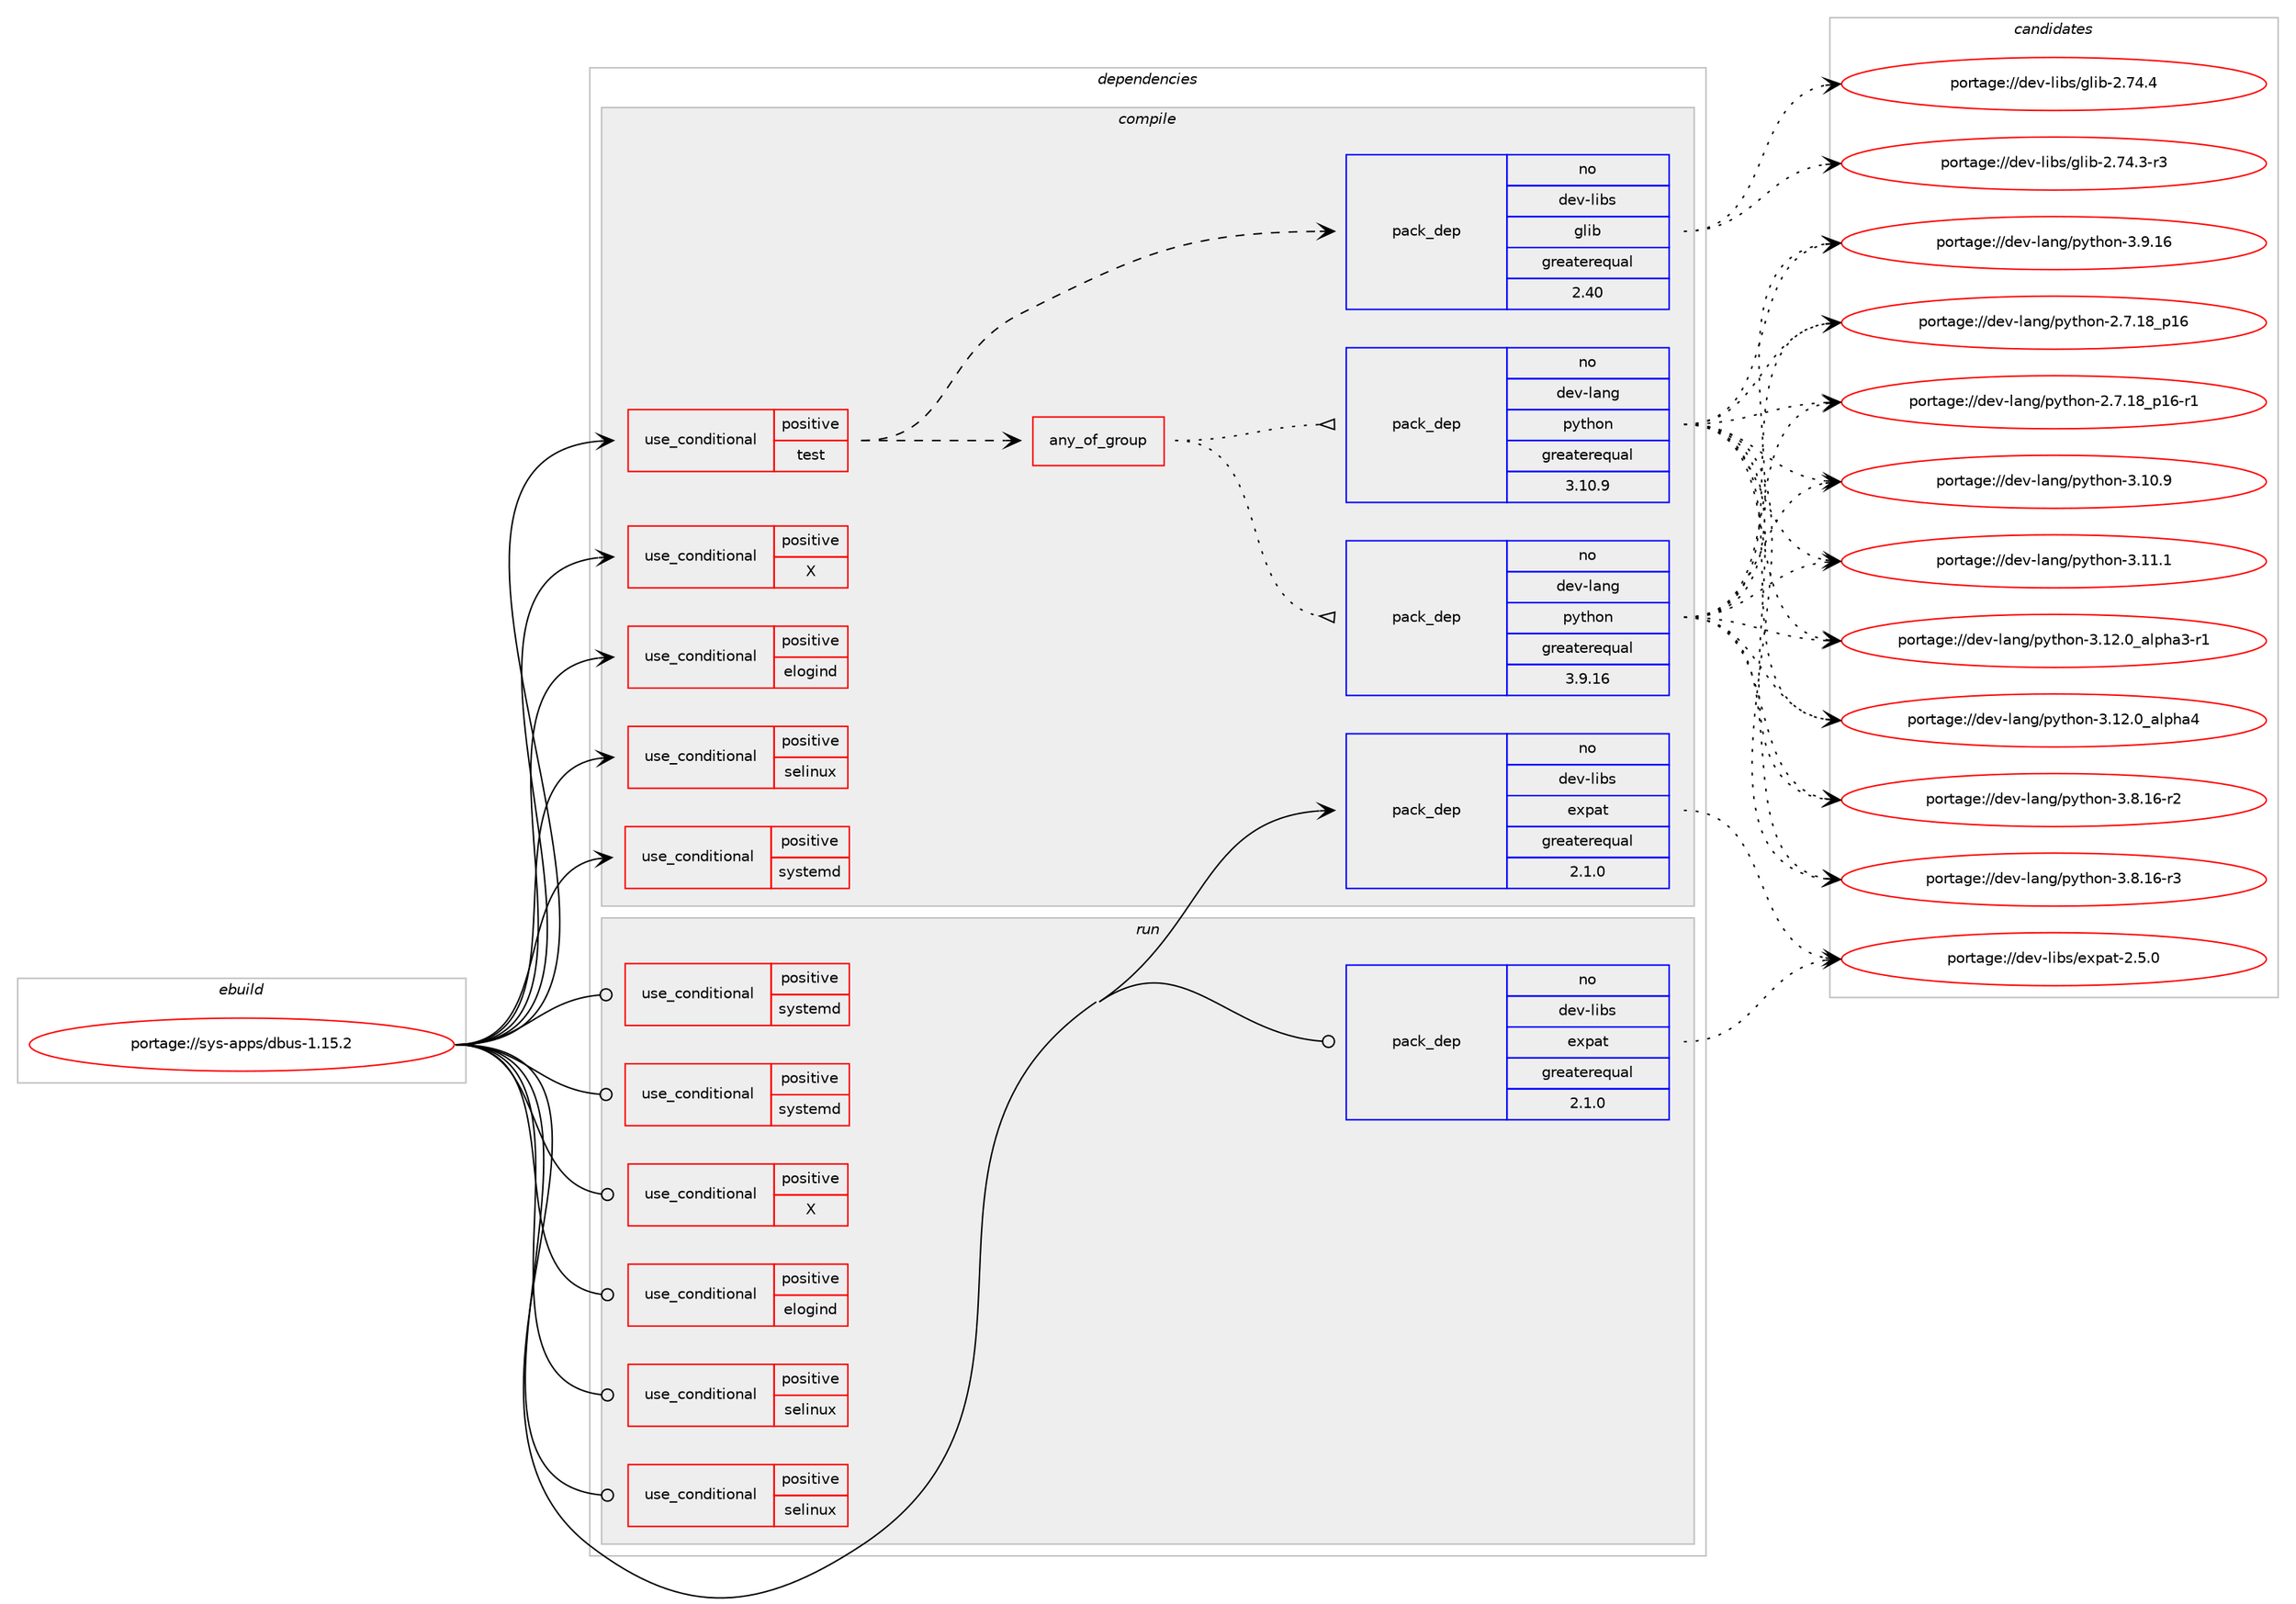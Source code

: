 digraph prolog {

# *************
# Graph options
# *************

newrank=true;
concentrate=true;
compound=true;
graph [rankdir=LR,fontname=Helvetica,fontsize=10,ranksep=1.5];#, ranksep=2.5, nodesep=0.2];
edge  [arrowhead=vee];
node  [fontname=Helvetica,fontsize=10];

# **********
# The ebuild
# **********

subgraph cluster_leftcol {
color=gray;
label=<<i>ebuild</i>>;
id [label="portage://sys-apps/dbus-1.15.2", color=red, width=4, href="../sys-apps/dbus-1.15.2.svg"];
}

# ****************
# The dependencies
# ****************

subgraph cluster_midcol {
color=gray;
label=<<i>dependencies</i>>;
subgraph cluster_compile {
fillcolor="#eeeeee";
style=filled;
label=<<i>compile</i>>;
subgraph cond3685 {
dependency5521 [label=<<TABLE BORDER="0" CELLBORDER="1" CELLSPACING="0" CELLPADDING="4"><TR><TD ROWSPAN="3" CELLPADDING="10">use_conditional</TD></TR><TR><TD>positive</TD></TR><TR><TD>X</TD></TR></TABLE>>, shape=none, color=red];
# *** BEGIN UNKNOWN DEPENDENCY TYPE (TODO) ***
# dependency5521 -> package_dependency(portage://sys-apps/dbus-1.15.2,install,no,x11-libs,libX11,none,[,,],[],[])
# *** END UNKNOWN DEPENDENCY TYPE (TODO) ***

# *** BEGIN UNKNOWN DEPENDENCY TYPE (TODO) ***
# dependency5521 -> package_dependency(portage://sys-apps/dbus-1.15.2,install,no,x11-libs,libXt,none,[,,],[],[])
# *** END UNKNOWN DEPENDENCY TYPE (TODO) ***

}
id:e -> dependency5521:w [weight=20,style="solid",arrowhead="vee"];
subgraph cond3686 {
dependency5522 [label=<<TABLE BORDER="0" CELLBORDER="1" CELLSPACING="0" CELLPADDING="4"><TR><TD ROWSPAN="3" CELLPADDING="10">use_conditional</TD></TR><TR><TD>positive</TD></TR><TR><TD>elogind</TD></TR></TABLE>>, shape=none, color=red];
# *** BEGIN UNKNOWN DEPENDENCY TYPE (TODO) ***
# dependency5522 -> package_dependency(portage://sys-apps/dbus-1.15.2,install,no,sys-auth,elogind,none,[,,],[],[])
# *** END UNKNOWN DEPENDENCY TYPE (TODO) ***

}
id:e -> dependency5522:w [weight=20,style="solid",arrowhead="vee"];
subgraph cond3687 {
dependency5523 [label=<<TABLE BORDER="0" CELLBORDER="1" CELLSPACING="0" CELLPADDING="4"><TR><TD ROWSPAN="3" CELLPADDING="10">use_conditional</TD></TR><TR><TD>positive</TD></TR><TR><TD>selinux</TD></TR></TABLE>>, shape=none, color=red];
# *** BEGIN UNKNOWN DEPENDENCY TYPE (TODO) ***
# dependency5523 -> package_dependency(portage://sys-apps/dbus-1.15.2,install,no,sys-process,audit,none,[,,],[],[])
# *** END UNKNOWN DEPENDENCY TYPE (TODO) ***

# *** BEGIN UNKNOWN DEPENDENCY TYPE (TODO) ***
# dependency5523 -> package_dependency(portage://sys-apps/dbus-1.15.2,install,no,sys-libs,libselinux,none,[,,],[],[])
# *** END UNKNOWN DEPENDENCY TYPE (TODO) ***

}
id:e -> dependency5523:w [weight=20,style="solid",arrowhead="vee"];
subgraph cond3688 {
dependency5524 [label=<<TABLE BORDER="0" CELLBORDER="1" CELLSPACING="0" CELLPADDING="4"><TR><TD ROWSPAN="3" CELLPADDING="10">use_conditional</TD></TR><TR><TD>positive</TD></TR><TR><TD>systemd</TD></TR></TABLE>>, shape=none, color=red];
# *** BEGIN UNKNOWN DEPENDENCY TYPE (TODO) ***
# dependency5524 -> package_dependency(portage://sys-apps/dbus-1.15.2,install,no,sys-apps,systemd,none,[,,],[slot(0),equal],[])
# *** END UNKNOWN DEPENDENCY TYPE (TODO) ***

}
id:e -> dependency5524:w [weight=20,style="solid",arrowhead="vee"];
subgraph cond3689 {
dependency5525 [label=<<TABLE BORDER="0" CELLBORDER="1" CELLSPACING="0" CELLPADDING="4"><TR><TD ROWSPAN="3" CELLPADDING="10">use_conditional</TD></TR><TR><TD>positive</TD></TR><TR><TD>test</TD></TR></TABLE>>, shape=none, color=red];
subgraph any61 {
dependency5526 [label=<<TABLE BORDER="0" CELLBORDER="1" CELLSPACING="0" CELLPADDING="4"><TR><TD CELLPADDING="10">any_of_group</TD></TR></TABLE>>, shape=none, color=red];subgraph pack1771 {
dependency5527 [label=<<TABLE BORDER="0" CELLBORDER="1" CELLSPACING="0" CELLPADDING="4" WIDTH="220"><TR><TD ROWSPAN="6" CELLPADDING="30">pack_dep</TD></TR><TR><TD WIDTH="110">no</TD></TR><TR><TD>dev-lang</TD></TR><TR><TD>python</TD></TR><TR><TD>greaterequal</TD></TR><TR><TD>3.10.9</TD></TR></TABLE>>, shape=none, color=blue];
}
dependency5526:e -> dependency5527:w [weight=20,style="dotted",arrowhead="oinv"];
subgraph pack1772 {
dependency5528 [label=<<TABLE BORDER="0" CELLBORDER="1" CELLSPACING="0" CELLPADDING="4" WIDTH="220"><TR><TD ROWSPAN="6" CELLPADDING="30">pack_dep</TD></TR><TR><TD WIDTH="110">no</TD></TR><TR><TD>dev-lang</TD></TR><TR><TD>python</TD></TR><TR><TD>greaterequal</TD></TR><TR><TD>3.9.16</TD></TR></TABLE>>, shape=none, color=blue];
}
dependency5526:e -> dependency5528:w [weight=20,style="dotted",arrowhead="oinv"];
}
dependency5525:e -> dependency5526:w [weight=20,style="dashed",arrowhead="vee"];
subgraph pack1773 {
dependency5529 [label=<<TABLE BORDER="0" CELLBORDER="1" CELLSPACING="0" CELLPADDING="4" WIDTH="220"><TR><TD ROWSPAN="6" CELLPADDING="30">pack_dep</TD></TR><TR><TD WIDTH="110">no</TD></TR><TR><TD>dev-libs</TD></TR><TR><TD>glib</TD></TR><TR><TD>greaterequal</TD></TR><TR><TD>2.40</TD></TR></TABLE>>, shape=none, color=blue];
}
dependency5525:e -> dependency5529:w [weight=20,style="dashed",arrowhead="vee"];
}
id:e -> dependency5525:w [weight=20,style="solid",arrowhead="vee"];
subgraph pack1774 {
dependency5530 [label=<<TABLE BORDER="0" CELLBORDER="1" CELLSPACING="0" CELLPADDING="4" WIDTH="220"><TR><TD ROWSPAN="6" CELLPADDING="30">pack_dep</TD></TR><TR><TD WIDTH="110">no</TD></TR><TR><TD>dev-libs</TD></TR><TR><TD>expat</TD></TR><TR><TD>greaterequal</TD></TR><TR><TD>2.1.0</TD></TR></TABLE>>, shape=none, color=blue];
}
id:e -> dependency5530:w [weight=20,style="solid",arrowhead="vee"];
# *** BEGIN UNKNOWN DEPENDENCY TYPE (TODO) ***
# id -> package_dependency(portage://sys-apps/dbus-1.15.2,install,no,dev-libs,expat,none,[,,],[],[])
# *** END UNKNOWN DEPENDENCY TYPE (TODO) ***

}
subgraph cluster_compileandrun {
fillcolor="#eeeeee";
style=filled;
label=<<i>compile and run</i>>;
}
subgraph cluster_run {
fillcolor="#eeeeee";
style=filled;
label=<<i>run</i>>;
subgraph cond3690 {
dependency5531 [label=<<TABLE BORDER="0" CELLBORDER="1" CELLSPACING="0" CELLPADDING="4"><TR><TD ROWSPAN="3" CELLPADDING="10">use_conditional</TD></TR><TR><TD>positive</TD></TR><TR><TD>X</TD></TR></TABLE>>, shape=none, color=red];
# *** BEGIN UNKNOWN DEPENDENCY TYPE (TODO) ***
# dependency5531 -> package_dependency(portage://sys-apps/dbus-1.15.2,run,no,x11-libs,libX11,none,[,,],[],[])
# *** END UNKNOWN DEPENDENCY TYPE (TODO) ***

# *** BEGIN UNKNOWN DEPENDENCY TYPE (TODO) ***
# dependency5531 -> package_dependency(portage://sys-apps/dbus-1.15.2,run,no,x11-libs,libXt,none,[,,],[],[])
# *** END UNKNOWN DEPENDENCY TYPE (TODO) ***

}
id:e -> dependency5531:w [weight=20,style="solid",arrowhead="odot"];
subgraph cond3691 {
dependency5532 [label=<<TABLE BORDER="0" CELLBORDER="1" CELLSPACING="0" CELLPADDING="4"><TR><TD ROWSPAN="3" CELLPADDING="10">use_conditional</TD></TR><TR><TD>positive</TD></TR><TR><TD>elogind</TD></TR></TABLE>>, shape=none, color=red];
# *** BEGIN UNKNOWN DEPENDENCY TYPE (TODO) ***
# dependency5532 -> package_dependency(portage://sys-apps/dbus-1.15.2,run,no,sys-auth,elogind,none,[,,],[],[])
# *** END UNKNOWN DEPENDENCY TYPE (TODO) ***

}
id:e -> dependency5532:w [weight=20,style="solid",arrowhead="odot"];
subgraph cond3692 {
dependency5533 [label=<<TABLE BORDER="0" CELLBORDER="1" CELLSPACING="0" CELLPADDING="4"><TR><TD ROWSPAN="3" CELLPADDING="10">use_conditional</TD></TR><TR><TD>positive</TD></TR><TR><TD>selinux</TD></TR></TABLE>>, shape=none, color=red];
# *** BEGIN UNKNOWN DEPENDENCY TYPE (TODO) ***
# dependency5533 -> package_dependency(portage://sys-apps/dbus-1.15.2,run,no,sec-policy,selinux-dbus,none,[,,],[],[])
# *** END UNKNOWN DEPENDENCY TYPE (TODO) ***

}
id:e -> dependency5533:w [weight=20,style="solid",arrowhead="odot"];
subgraph cond3693 {
dependency5534 [label=<<TABLE BORDER="0" CELLBORDER="1" CELLSPACING="0" CELLPADDING="4"><TR><TD ROWSPAN="3" CELLPADDING="10">use_conditional</TD></TR><TR><TD>positive</TD></TR><TR><TD>selinux</TD></TR></TABLE>>, shape=none, color=red];
# *** BEGIN UNKNOWN DEPENDENCY TYPE (TODO) ***
# dependency5534 -> package_dependency(portage://sys-apps/dbus-1.15.2,run,no,sys-process,audit,none,[,,],[],[])
# *** END UNKNOWN DEPENDENCY TYPE (TODO) ***

# *** BEGIN UNKNOWN DEPENDENCY TYPE (TODO) ***
# dependency5534 -> package_dependency(portage://sys-apps/dbus-1.15.2,run,no,sys-libs,libselinux,none,[,,],[],[])
# *** END UNKNOWN DEPENDENCY TYPE (TODO) ***

}
id:e -> dependency5534:w [weight=20,style="solid",arrowhead="odot"];
subgraph cond3694 {
dependency5535 [label=<<TABLE BORDER="0" CELLBORDER="1" CELLSPACING="0" CELLPADDING="4"><TR><TD ROWSPAN="3" CELLPADDING="10">use_conditional</TD></TR><TR><TD>positive</TD></TR><TR><TD>systemd</TD></TR></TABLE>>, shape=none, color=red];
# *** BEGIN UNKNOWN DEPENDENCY TYPE (TODO) ***
# dependency5535 -> package_dependency(portage://sys-apps/dbus-1.15.2,run,no,sys-apps,systemd,none,[,,],[slot(0),equal],[])
# *** END UNKNOWN DEPENDENCY TYPE (TODO) ***

}
id:e -> dependency5535:w [weight=20,style="solid",arrowhead="odot"];
subgraph cond3695 {
dependency5536 [label=<<TABLE BORDER="0" CELLBORDER="1" CELLSPACING="0" CELLPADDING="4"><TR><TD ROWSPAN="3" CELLPADDING="10">use_conditional</TD></TR><TR><TD>positive</TD></TR><TR><TD>systemd</TD></TR></TABLE>>, shape=none, color=red];
# *** BEGIN UNKNOWN DEPENDENCY TYPE (TODO) ***
# dependency5536 -> package_dependency(portage://sys-apps/dbus-1.15.2,run,no,virtual,tmpfiles,none,[,,],[],[])
# *** END UNKNOWN DEPENDENCY TYPE (TODO) ***

}
id:e -> dependency5536:w [weight=20,style="solid",arrowhead="odot"];
# *** BEGIN UNKNOWN DEPENDENCY TYPE (TODO) ***
# id -> package_dependency(portage://sys-apps/dbus-1.15.2,run,no,acct-user,messagebus,none,[,,],[],[])
# *** END UNKNOWN DEPENDENCY TYPE (TODO) ***

subgraph pack1775 {
dependency5537 [label=<<TABLE BORDER="0" CELLBORDER="1" CELLSPACING="0" CELLPADDING="4" WIDTH="220"><TR><TD ROWSPAN="6" CELLPADDING="30">pack_dep</TD></TR><TR><TD WIDTH="110">no</TD></TR><TR><TD>dev-libs</TD></TR><TR><TD>expat</TD></TR><TR><TD>greaterequal</TD></TR><TR><TD>2.1.0</TD></TR></TABLE>>, shape=none, color=blue];
}
id:e -> dependency5537:w [weight=20,style="solid",arrowhead="odot"];
}
}

# **************
# The candidates
# **************

subgraph cluster_choices {
rank=same;
color=gray;
label=<<i>candidates</i>>;

subgraph choice1771 {
color=black;
nodesep=1;
choice10010111845108971101034711212111610411111045504655464956951124954 [label="portage://dev-lang/python-2.7.18_p16", color=red, width=4,href="../dev-lang/python-2.7.18_p16.svg"];
choice100101118451089711010347112121116104111110455046554649569511249544511449 [label="portage://dev-lang/python-2.7.18_p16-r1", color=red, width=4,href="../dev-lang/python-2.7.18_p16-r1.svg"];
choice10010111845108971101034711212111610411111045514649484657 [label="portage://dev-lang/python-3.10.9", color=red, width=4,href="../dev-lang/python-3.10.9.svg"];
choice10010111845108971101034711212111610411111045514649494649 [label="portage://dev-lang/python-3.11.1", color=red, width=4,href="../dev-lang/python-3.11.1.svg"];
choice10010111845108971101034711212111610411111045514649504648959710811210497514511449 [label="portage://dev-lang/python-3.12.0_alpha3-r1", color=red, width=4,href="../dev-lang/python-3.12.0_alpha3-r1.svg"];
choice1001011184510897110103471121211161041111104551464950464895971081121049752 [label="portage://dev-lang/python-3.12.0_alpha4", color=red, width=4,href="../dev-lang/python-3.12.0_alpha4.svg"];
choice100101118451089711010347112121116104111110455146564649544511450 [label="portage://dev-lang/python-3.8.16-r2", color=red, width=4,href="../dev-lang/python-3.8.16-r2.svg"];
choice100101118451089711010347112121116104111110455146564649544511451 [label="portage://dev-lang/python-3.8.16-r3", color=red, width=4,href="../dev-lang/python-3.8.16-r3.svg"];
choice10010111845108971101034711212111610411111045514657464954 [label="portage://dev-lang/python-3.9.16", color=red, width=4,href="../dev-lang/python-3.9.16.svg"];
dependency5527:e -> choice10010111845108971101034711212111610411111045504655464956951124954:w [style=dotted,weight="100"];
dependency5527:e -> choice100101118451089711010347112121116104111110455046554649569511249544511449:w [style=dotted,weight="100"];
dependency5527:e -> choice10010111845108971101034711212111610411111045514649484657:w [style=dotted,weight="100"];
dependency5527:e -> choice10010111845108971101034711212111610411111045514649494649:w [style=dotted,weight="100"];
dependency5527:e -> choice10010111845108971101034711212111610411111045514649504648959710811210497514511449:w [style=dotted,weight="100"];
dependency5527:e -> choice1001011184510897110103471121211161041111104551464950464895971081121049752:w [style=dotted,weight="100"];
dependency5527:e -> choice100101118451089711010347112121116104111110455146564649544511450:w [style=dotted,weight="100"];
dependency5527:e -> choice100101118451089711010347112121116104111110455146564649544511451:w [style=dotted,weight="100"];
dependency5527:e -> choice10010111845108971101034711212111610411111045514657464954:w [style=dotted,weight="100"];
}
subgraph choice1772 {
color=black;
nodesep=1;
choice10010111845108971101034711212111610411111045504655464956951124954 [label="portage://dev-lang/python-2.7.18_p16", color=red, width=4,href="../dev-lang/python-2.7.18_p16.svg"];
choice100101118451089711010347112121116104111110455046554649569511249544511449 [label="portage://dev-lang/python-2.7.18_p16-r1", color=red, width=4,href="../dev-lang/python-2.7.18_p16-r1.svg"];
choice10010111845108971101034711212111610411111045514649484657 [label="portage://dev-lang/python-3.10.9", color=red, width=4,href="../dev-lang/python-3.10.9.svg"];
choice10010111845108971101034711212111610411111045514649494649 [label="portage://dev-lang/python-3.11.1", color=red, width=4,href="../dev-lang/python-3.11.1.svg"];
choice10010111845108971101034711212111610411111045514649504648959710811210497514511449 [label="portage://dev-lang/python-3.12.0_alpha3-r1", color=red, width=4,href="../dev-lang/python-3.12.0_alpha3-r1.svg"];
choice1001011184510897110103471121211161041111104551464950464895971081121049752 [label="portage://dev-lang/python-3.12.0_alpha4", color=red, width=4,href="../dev-lang/python-3.12.0_alpha4.svg"];
choice100101118451089711010347112121116104111110455146564649544511450 [label="portage://dev-lang/python-3.8.16-r2", color=red, width=4,href="../dev-lang/python-3.8.16-r2.svg"];
choice100101118451089711010347112121116104111110455146564649544511451 [label="portage://dev-lang/python-3.8.16-r3", color=red, width=4,href="../dev-lang/python-3.8.16-r3.svg"];
choice10010111845108971101034711212111610411111045514657464954 [label="portage://dev-lang/python-3.9.16", color=red, width=4,href="../dev-lang/python-3.9.16.svg"];
dependency5528:e -> choice10010111845108971101034711212111610411111045504655464956951124954:w [style=dotted,weight="100"];
dependency5528:e -> choice100101118451089711010347112121116104111110455046554649569511249544511449:w [style=dotted,weight="100"];
dependency5528:e -> choice10010111845108971101034711212111610411111045514649484657:w [style=dotted,weight="100"];
dependency5528:e -> choice10010111845108971101034711212111610411111045514649494649:w [style=dotted,weight="100"];
dependency5528:e -> choice10010111845108971101034711212111610411111045514649504648959710811210497514511449:w [style=dotted,weight="100"];
dependency5528:e -> choice1001011184510897110103471121211161041111104551464950464895971081121049752:w [style=dotted,weight="100"];
dependency5528:e -> choice100101118451089711010347112121116104111110455146564649544511450:w [style=dotted,weight="100"];
dependency5528:e -> choice100101118451089711010347112121116104111110455146564649544511451:w [style=dotted,weight="100"];
dependency5528:e -> choice10010111845108971101034711212111610411111045514657464954:w [style=dotted,weight="100"];
}
subgraph choice1773 {
color=black;
nodesep=1;
choice10010111845108105981154710310810598455046555246514511451 [label="portage://dev-libs/glib-2.74.3-r3", color=red, width=4,href="../dev-libs/glib-2.74.3-r3.svg"];
choice1001011184510810598115471031081059845504655524652 [label="portage://dev-libs/glib-2.74.4", color=red, width=4,href="../dev-libs/glib-2.74.4.svg"];
dependency5529:e -> choice10010111845108105981154710310810598455046555246514511451:w [style=dotted,weight="100"];
dependency5529:e -> choice1001011184510810598115471031081059845504655524652:w [style=dotted,weight="100"];
}
subgraph choice1774 {
color=black;
nodesep=1;
choice10010111845108105981154710112011297116455046534648 [label="portage://dev-libs/expat-2.5.0", color=red, width=4,href="../dev-libs/expat-2.5.0.svg"];
dependency5530:e -> choice10010111845108105981154710112011297116455046534648:w [style=dotted,weight="100"];
}
subgraph choice1775 {
color=black;
nodesep=1;
choice10010111845108105981154710112011297116455046534648 [label="portage://dev-libs/expat-2.5.0", color=red, width=4,href="../dev-libs/expat-2.5.0.svg"];
dependency5537:e -> choice10010111845108105981154710112011297116455046534648:w [style=dotted,weight="100"];
}
}

}
